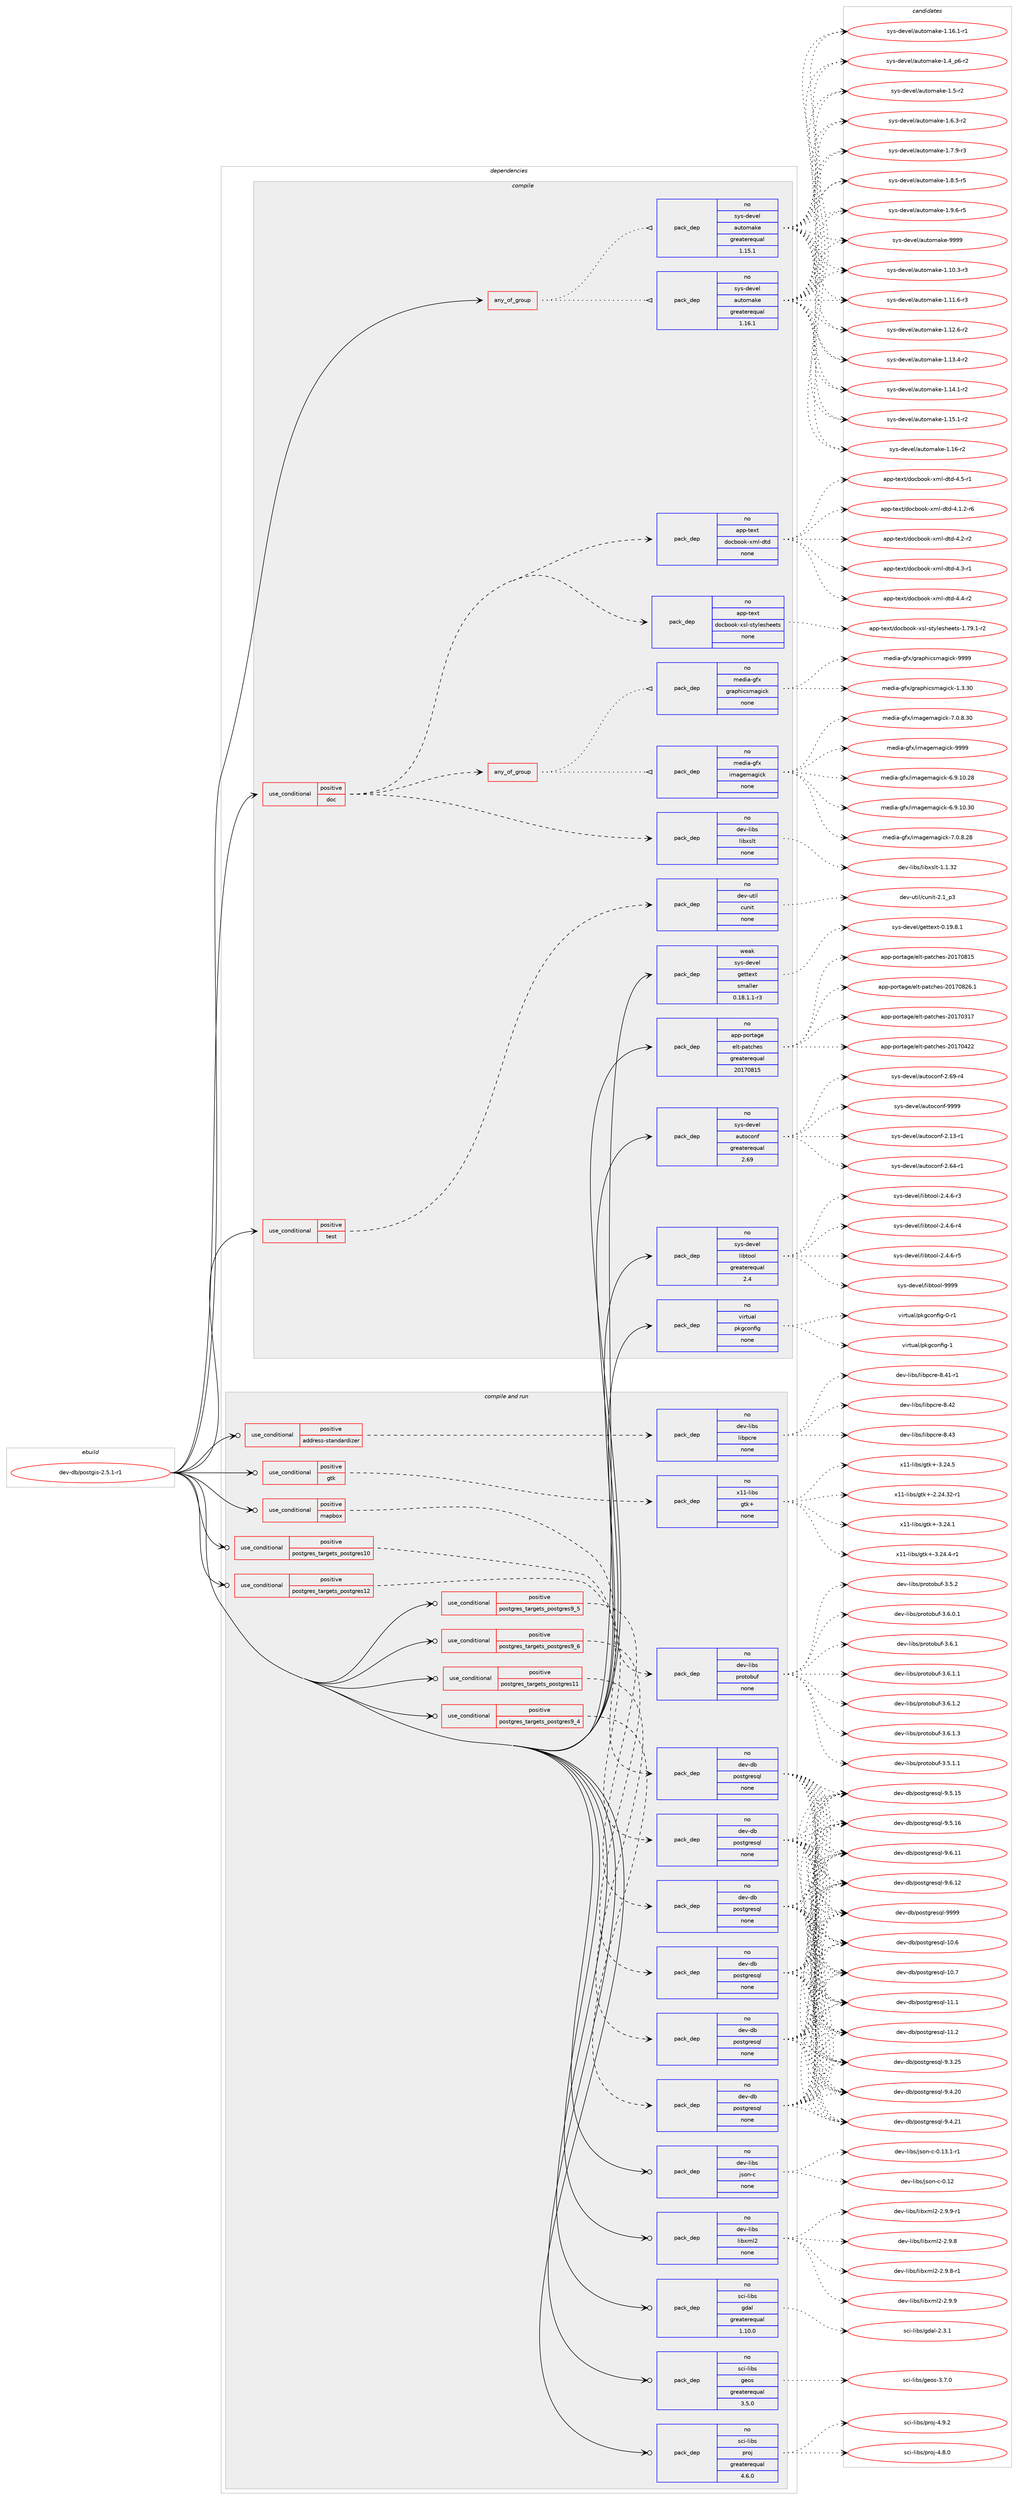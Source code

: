 digraph prolog {

# *************
# Graph options
# *************

newrank=true;
concentrate=true;
compound=true;
graph [rankdir=LR,fontname=Helvetica,fontsize=10,ranksep=1.5];#, ranksep=2.5, nodesep=0.2];
edge  [arrowhead=vee];
node  [fontname=Helvetica,fontsize=10];

# **********
# The ebuild
# **********

subgraph cluster_leftcol {
color=gray;
rank=same;
label=<<i>ebuild</i>>;
id [label="dev-db/postgis-2.5.1-r1", color=red, width=4, href="../dev-db/postgis-2.5.1-r1.svg"];
}

# ****************
# The dependencies
# ****************

subgraph cluster_midcol {
color=gray;
label=<<i>dependencies</i>>;
subgraph cluster_compile {
fillcolor="#eeeeee";
style=filled;
label=<<i>compile</i>>;
subgraph any20413 {
dependency1321764 [label=<<TABLE BORDER="0" CELLBORDER="1" CELLSPACING="0" CELLPADDING="4"><TR><TD CELLPADDING="10">any_of_group</TD></TR></TABLE>>, shape=none, color=red];subgraph pack943168 {
dependency1321765 [label=<<TABLE BORDER="0" CELLBORDER="1" CELLSPACING="0" CELLPADDING="4" WIDTH="220"><TR><TD ROWSPAN="6" CELLPADDING="30">pack_dep</TD></TR><TR><TD WIDTH="110">no</TD></TR><TR><TD>sys-devel</TD></TR><TR><TD>automake</TD></TR><TR><TD>greaterequal</TD></TR><TR><TD>1.16.1</TD></TR></TABLE>>, shape=none, color=blue];
}
dependency1321764:e -> dependency1321765:w [weight=20,style="dotted",arrowhead="oinv"];
subgraph pack943169 {
dependency1321766 [label=<<TABLE BORDER="0" CELLBORDER="1" CELLSPACING="0" CELLPADDING="4" WIDTH="220"><TR><TD ROWSPAN="6" CELLPADDING="30">pack_dep</TD></TR><TR><TD WIDTH="110">no</TD></TR><TR><TD>sys-devel</TD></TR><TR><TD>automake</TD></TR><TR><TD>greaterequal</TD></TR><TR><TD>1.15.1</TD></TR></TABLE>>, shape=none, color=blue];
}
dependency1321764:e -> dependency1321766:w [weight=20,style="dotted",arrowhead="oinv"];
}
id:e -> dependency1321764:w [weight=20,style="solid",arrowhead="vee"];
subgraph cond357631 {
dependency1321767 [label=<<TABLE BORDER="0" CELLBORDER="1" CELLSPACING="0" CELLPADDING="4"><TR><TD ROWSPAN="3" CELLPADDING="10">use_conditional</TD></TR><TR><TD>positive</TD></TR><TR><TD>doc</TD></TR></TABLE>>, shape=none, color=red];
subgraph pack943170 {
dependency1321768 [label=<<TABLE BORDER="0" CELLBORDER="1" CELLSPACING="0" CELLPADDING="4" WIDTH="220"><TR><TD ROWSPAN="6" CELLPADDING="30">pack_dep</TD></TR><TR><TD WIDTH="110">no</TD></TR><TR><TD>app-text</TD></TR><TR><TD>docbook-xsl-stylesheets</TD></TR><TR><TD>none</TD></TR><TR><TD></TD></TR></TABLE>>, shape=none, color=blue];
}
dependency1321767:e -> dependency1321768:w [weight=20,style="dashed",arrowhead="vee"];
subgraph pack943171 {
dependency1321769 [label=<<TABLE BORDER="0" CELLBORDER="1" CELLSPACING="0" CELLPADDING="4" WIDTH="220"><TR><TD ROWSPAN="6" CELLPADDING="30">pack_dep</TD></TR><TR><TD WIDTH="110">no</TD></TR><TR><TD>app-text</TD></TR><TR><TD>docbook-xml-dtd</TD></TR><TR><TD>none</TD></TR><TR><TD></TD></TR></TABLE>>, shape=none, color=blue];
}
dependency1321767:e -> dependency1321769:w [weight=20,style="dashed",arrowhead="vee"];
subgraph pack943172 {
dependency1321770 [label=<<TABLE BORDER="0" CELLBORDER="1" CELLSPACING="0" CELLPADDING="4" WIDTH="220"><TR><TD ROWSPAN="6" CELLPADDING="30">pack_dep</TD></TR><TR><TD WIDTH="110">no</TD></TR><TR><TD>dev-libs</TD></TR><TR><TD>libxslt</TD></TR><TR><TD>none</TD></TR><TR><TD></TD></TR></TABLE>>, shape=none, color=blue];
}
dependency1321767:e -> dependency1321770:w [weight=20,style="dashed",arrowhead="vee"];
subgraph any20414 {
dependency1321771 [label=<<TABLE BORDER="0" CELLBORDER="1" CELLSPACING="0" CELLPADDING="4"><TR><TD CELLPADDING="10">any_of_group</TD></TR></TABLE>>, shape=none, color=red];subgraph pack943173 {
dependency1321772 [label=<<TABLE BORDER="0" CELLBORDER="1" CELLSPACING="0" CELLPADDING="4" WIDTH="220"><TR><TD ROWSPAN="6" CELLPADDING="30">pack_dep</TD></TR><TR><TD WIDTH="110">no</TD></TR><TR><TD>media-gfx</TD></TR><TR><TD>imagemagick</TD></TR><TR><TD>none</TD></TR><TR><TD></TD></TR></TABLE>>, shape=none, color=blue];
}
dependency1321771:e -> dependency1321772:w [weight=20,style="dotted",arrowhead="oinv"];
subgraph pack943174 {
dependency1321773 [label=<<TABLE BORDER="0" CELLBORDER="1" CELLSPACING="0" CELLPADDING="4" WIDTH="220"><TR><TD ROWSPAN="6" CELLPADDING="30">pack_dep</TD></TR><TR><TD WIDTH="110">no</TD></TR><TR><TD>media-gfx</TD></TR><TR><TD>graphicsmagick</TD></TR><TR><TD>none</TD></TR><TR><TD></TD></TR></TABLE>>, shape=none, color=blue];
}
dependency1321771:e -> dependency1321773:w [weight=20,style="dotted",arrowhead="oinv"];
}
dependency1321767:e -> dependency1321771:w [weight=20,style="dashed",arrowhead="vee"];
}
id:e -> dependency1321767:w [weight=20,style="solid",arrowhead="vee"];
subgraph cond357632 {
dependency1321774 [label=<<TABLE BORDER="0" CELLBORDER="1" CELLSPACING="0" CELLPADDING="4"><TR><TD ROWSPAN="3" CELLPADDING="10">use_conditional</TD></TR><TR><TD>positive</TD></TR><TR><TD>test</TD></TR></TABLE>>, shape=none, color=red];
subgraph pack943175 {
dependency1321775 [label=<<TABLE BORDER="0" CELLBORDER="1" CELLSPACING="0" CELLPADDING="4" WIDTH="220"><TR><TD ROWSPAN="6" CELLPADDING="30">pack_dep</TD></TR><TR><TD WIDTH="110">no</TD></TR><TR><TD>dev-util</TD></TR><TR><TD>cunit</TD></TR><TR><TD>none</TD></TR><TR><TD></TD></TR></TABLE>>, shape=none, color=blue];
}
dependency1321774:e -> dependency1321775:w [weight=20,style="dashed",arrowhead="vee"];
}
id:e -> dependency1321774:w [weight=20,style="solid",arrowhead="vee"];
subgraph pack943176 {
dependency1321776 [label=<<TABLE BORDER="0" CELLBORDER="1" CELLSPACING="0" CELLPADDING="4" WIDTH="220"><TR><TD ROWSPAN="6" CELLPADDING="30">pack_dep</TD></TR><TR><TD WIDTH="110">no</TD></TR><TR><TD>app-portage</TD></TR><TR><TD>elt-patches</TD></TR><TR><TD>greaterequal</TD></TR><TR><TD>20170815</TD></TR></TABLE>>, shape=none, color=blue];
}
id:e -> dependency1321776:w [weight=20,style="solid",arrowhead="vee"];
subgraph pack943177 {
dependency1321777 [label=<<TABLE BORDER="0" CELLBORDER="1" CELLSPACING="0" CELLPADDING="4" WIDTH="220"><TR><TD ROWSPAN="6" CELLPADDING="30">pack_dep</TD></TR><TR><TD WIDTH="110">no</TD></TR><TR><TD>sys-devel</TD></TR><TR><TD>autoconf</TD></TR><TR><TD>greaterequal</TD></TR><TR><TD>2.69</TD></TR></TABLE>>, shape=none, color=blue];
}
id:e -> dependency1321777:w [weight=20,style="solid",arrowhead="vee"];
subgraph pack943178 {
dependency1321778 [label=<<TABLE BORDER="0" CELLBORDER="1" CELLSPACING="0" CELLPADDING="4" WIDTH="220"><TR><TD ROWSPAN="6" CELLPADDING="30">pack_dep</TD></TR><TR><TD WIDTH="110">no</TD></TR><TR><TD>sys-devel</TD></TR><TR><TD>libtool</TD></TR><TR><TD>greaterequal</TD></TR><TR><TD>2.4</TD></TR></TABLE>>, shape=none, color=blue];
}
id:e -> dependency1321778:w [weight=20,style="solid",arrowhead="vee"];
subgraph pack943179 {
dependency1321779 [label=<<TABLE BORDER="0" CELLBORDER="1" CELLSPACING="0" CELLPADDING="4" WIDTH="220"><TR><TD ROWSPAN="6" CELLPADDING="30">pack_dep</TD></TR><TR><TD WIDTH="110">no</TD></TR><TR><TD>virtual</TD></TR><TR><TD>pkgconfig</TD></TR><TR><TD>none</TD></TR><TR><TD></TD></TR></TABLE>>, shape=none, color=blue];
}
id:e -> dependency1321779:w [weight=20,style="solid",arrowhead="vee"];
subgraph pack943180 {
dependency1321780 [label=<<TABLE BORDER="0" CELLBORDER="1" CELLSPACING="0" CELLPADDING="4" WIDTH="220"><TR><TD ROWSPAN="6" CELLPADDING="30">pack_dep</TD></TR><TR><TD WIDTH="110">weak</TD></TR><TR><TD>sys-devel</TD></TR><TR><TD>gettext</TD></TR><TR><TD>smaller</TD></TR><TR><TD>0.18.1.1-r3</TD></TR></TABLE>>, shape=none, color=blue];
}
id:e -> dependency1321780:w [weight=20,style="solid",arrowhead="vee"];
}
subgraph cluster_compileandrun {
fillcolor="#eeeeee";
style=filled;
label=<<i>compile and run</i>>;
subgraph cond357633 {
dependency1321781 [label=<<TABLE BORDER="0" CELLBORDER="1" CELLSPACING="0" CELLPADDING="4"><TR><TD ROWSPAN="3" CELLPADDING="10">use_conditional</TD></TR><TR><TD>positive</TD></TR><TR><TD>address-standardizer</TD></TR></TABLE>>, shape=none, color=red];
subgraph pack943181 {
dependency1321782 [label=<<TABLE BORDER="0" CELLBORDER="1" CELLSPACING="0" CELLPADDING="4" WIDTH="220"><TR><TD ROWSPAN="6" CELLPADDING="30">pack_dep</TD></TR><TR><TD WIDTH="110">no</TD></TR><TR><TD>dev-libs</TD></TR><TR><TD>libpcre</TD></TR><TR><TD>none</TD></TR><TR><TD></TD></TR></TABLE>>, shape=none, color=blue];
}
dependency1321781:e -> dependency1321782:w [weight=20,style="dashed",arrowhead="vee"];
}
id:e -> dependency1321781:w [weight=20,style="solid",arrowhead="odotvee"];
subgraph cond357634 {
dependency1321783 [label=<<TABLE BORDER="0" CELLBORDER="1" CELLSPACING="0" CELLPADDING="4"><TR><TD ROWSPAN="3" CELLPADDING="10">use_conditional</TD></TR><TR><TD>positive</TD></TR><TR><TD>gtk</TD></TR></TABLE>>, shape=none, color=red];
subgraph pack943182 {
dependency1321784 [label=<<TABLE BORDER="0" CELLBORDER="1" CELLSPACING="0" CELLPADDING="4" WIDTH="220"><TR><TD ROWSPAN="6" CELLPADDING="30">pack_dep</TD></TR><TR><TD WIDTH="110">no</TD></TR><TR><TD>x11-libs</TD></TR><TR><TD>gtk+</TD></TR><TR><TD>none</TD></TR><TR><TD></TD></TR></TABLE>>, shape=none, color=blue];
}
dependency1321783:e -> dependency1321784:w [weight=20,style="dashed",arrowhead="vee"];
}
id:e -> dependency1321783:w [weight=20,style="solid",arrowhead="odotvee"];
subgraph cond357635 {
dependency1321785 [label=<<TABLE BORDER="0" CELLBORDER="1" CELLSPACING="0" CELLPADDING="4"><TR><TD ROWSPAN="3" CELLPADDING="10">use_conditional</TD></TR><TR><TD>positive</TD></TR><TR><TD>mapbox</TD></TR></TABLE>>, shape=none, color=red];
subgraph pack943183 {
dependency1321786 [label=<<TABLE BORDER="0" CELLBORDER="1" CELLSPACING="0" CELLPADDING="4" WIDTH="220"><TR><TD ROWSPAN="6" CELLPADDING="30">pack_dep</TD></TR><TR><TD WIDTH="110">no</TD></TR><TR><TD>dev-libs</TD></TR><TR><TD>protobuf</TD></TR><TR><TD>none</TD></TR><TR><TD></TD></TR></TABLE>>, shape=none, color=blue];
}
dependency1321785:e -> dependency1321786:w [weight=20,style="dashed",arrowhead="vee"];
}
id:e -> dependency1321785:w [weight=20,style="solid",arrowhead="odotvee"];
subgraph cond357636 {
dependency1321787 [label=<<TABLE BORDER="0" CELLBORDER="1" CELLSPACING="0" CELLPADDING="4"><TR><TD ROWSPAN="3" CELLPADDING="10">use_conditional</TD></TR><TR><TD>positive</TD></TR><TR><TD>postgres_targets_postgres10</TD></TR></TABLE>>, shape=none, color=red];
subgraph pack943184 {
dependency1321788 [label=<<TABLE BORDER="0" CELLBORDER="1" CELLSPACING="0" CELLPADDING="4" WIDTH="220"><TR><TD ROWSPAN="6" CELLPADDING="30">pack_dep</TD></TR><TR><TD WIDTH="110">no</TD></TR><TR><TD>dev-db</TD></TR><TR><TD>postgresql</TD></TR><TR><TD>none</TD></TR><TR><TD></TD></TR></TABLE>>, shape=none, color=blue];
}
dependency1321787:e -> dependency1321788:w [weight=20,style="dashed",arrowhead="vee"];
}
id:e -> dependency1321787:w [weight=20,style="solid",arrowhead="odotvee"];
subgraph cond357637 {
dependency1321789 [label=<<TABLE BORDER="0" CELLBORDER="1" CELLSPACING="0" CELLPADDING="4"><TR><TD ROWSPAN="3" CELLPADDING="10">use_conditional</TD></TR><TR><TD>positive</TD></TR><TR><TD>postgres_targets_postgres11</TD></TR></TABLE>>, shape=none, color=red];
subgraph pack943185 {
dependency1321790 [label=<<TABLE BORDER="0" CELLBORDER="1" CELLSPACING="0" CELLPADDING="4" WIDTH="220"><TR><TD ROWSPAN="6" CELLPADDING="30">pack_dep</TD></TR><TR><TD WIDTH="110">no</TD></TR><TR><TD>dev-db</TD></TR><TR><TD>postgresql</TD></TR><TR><TD>none</TD></TR><TR><TD></TD></TR></TABLE>>, shape=none, color=blue];
}
dependency1321789:e -> dependency1321790:w [weight=20,style="dashed",arrowhead="vee"];
}
id:e -> dependency1321789:w [weight=20,style="solid",arrowhead="odotvee"];
subgraph cond357638 {
dependency1321791 [label=<<TABLE BORDER="0" CELLBORDER="1" CELLSPACING="0" CELLPADDING="4"><TR><TD ROWSPAN="3" CELLPADDING="10">use_conditional</TD></TR><TR><TD>positive</TD></TR><TR><TD>postgres_targets_postgres12</TD></TR></TABLE>>, shape=none, color=red];
subgraph pack943186 {
dependency1321792 [label=<<TABLE BORDER="0" CELLBORDER="1" CELLSPACING="0" CELLPADDING="4" WIDTH="220"><TR><TD ROWSPAN="6" CELLPADDING="30">pack_dep</TD></TR><TR><TD WIDTH="110">no</TD></TR><TR><TD>dev-db</TD></TR><TR><TD>postgresql</TD></TR><TR><TD>none</TD></TR><TR><TD></TD></TR></TABLE>>, shape=none, color=blue];
}
dependency1321791:e -> dependency1321792:w [weight=20,style="dashed",arrowhead="vee"];
}
id:e -> dependency1321791:w [weight=20,style="solid",arrowhead="odotvee"];
subgraph cond357639 {
dependency1321793 [label=<<TABLE BORDER="0" CELLBORDER="1" CELLSPACING="0" CELLPADDING="4"><TR><TD ROWSPAN="3" CELLPADDING="10">use_conditional</TD></TR><TR><TD>positive</TD></TR><TR><TD>postgres_targets_postgres9_4</TD></TR></TABLE>>, shape=none, color=red];
subgraph pack943187 {
dependency1321794 [label=<<TABLE BORDER="0" CELLBORDER="1" CELLSPACING="0" CELLPADDING="4" WIDTH="220"><TR><TD ROWSPAN="6" CELLPADDING="30">pack_dep</TD></TR><TR><TD WIDTH="110">no</TD></TR><TR><TD>dev-db</TD></TR><TR><TD>postgresql</TD></TR><TR><TD>none</TD></TR><TR><TD></TD></TR></TABLE>>, shape=none, color=blue];
}
dependency1321793:e -> dependency1321794:w [weight=20,style="dashed",arrowhead="vee"];
}
id:e -> dependency1321793:w [weight=20,style="solid",arrowhead="odotvee"];
subgraph cond357640 {
dependency1321795 [label=<<TABLE BORDER="0" CELLBORDER="1" CELLSPACING="0" CELLPADDING="4"><TR><TD ROWSPAN="3" CELLPADDING="10">use_conditional</TD></TR><TR><TD>positive</TD></TR><TR><TD>postgres_targets_postgres9_5</TD></TR></TABLE>>, shape=none, color=red];
subgraph pack943188 {
dependency1321796 [label=<<TABLE BORDER="0" CELLBORDER="1" CELLSPACING="0" CELLPADDING="4" WIDTH="220"><TR><TD ROWSPAN="6" CELLPADDING="30">pack_dep</TD></TR><TR><TD WIDTH="110">no</TD></TR><TR><TD>dev-db</TD></TR><TR><TD>postgresql</TD></TR><TR><TD>none</TD></TR><TR><TD></TD></TR></TABLE>>, shape=none, color=blue];
}
dependency1321795:e -> dependency1321796:w [weight=20,style="dashed",arrowhead="vee"];
}
id:e -> dependency1321795:w [weight=20,style="solid",arrowhead="odotvee"];
subgraph cond357641 {
dependency1321797 [label=<<TABLE BORDER="0" CELLBORDER="1" CELLSPACING="0" CELLPADDING="4"><TR><TD ROWSPAN="3" CELLPADDING="10">use_conditional</TD></TR><TR><TD>positive</TD></TR><TR><TD>postgres_targets_postgres9_6</TD></TR></TABLE>>, shape=none, color=red];
subgraph pack943189 {
dependency1321798 [label=<<TABLE BORDER="0" CELLBORDER="1" CELLSPACING="0" CELLPADDING="4" WIDTH="220"><TR><TD ROWSPAN="6" CELLPADDING="30">pack_dep</TD></TR><TR><TD WIDTH="110">no</TD></TR><TR><TD>dev-db</TD></TR><TR><TD>postgresql</TD></TR><TR><TD>none</TD></TR><TR><TD></TD></TR></TABLE>>, shape=none, color=blue];
}
dependency1321797:e -> dependency1321798:w [weight=20,style="dashed",arrowhead="vee"];
}
id:e -> dependency1321797:w [weight=20,style="solid",arrowhead="odotvee"];
subgraph pack943190 {
dependency1321799 [label=<<TABLE BORDER="0" CELLBORDER="1" CELLSPACING="0" CELLPADDING="4" WIDTH="220"><TR><TD ROWSPAN="6" CELLPADDING="30">pack_dep</TD></TR><TR><TD WIDTH="110">no</TD></TR><TR><TD>dev-libs</TD></TR><TR><TD>json-c</TD></TR><TR><TD>none</TD></TR><TR><TD></TD></TR></TABLE>>, shape=none, color=blue];
}
id:e -> dependency1321799:w [weight=20,style="solid",arrowhead="odotvee"];
subgraph pack943191 {
dependency1321800 [label=<<TABLE BORDER="0" CELLBORDER="1" CELLSPACING="0" CELLPADDING="4" WIDTH="220"><TR><TD ROWSPAN="6" CELLPADDING="30">pack_dep</TD></TR><TR><TD WIDTH="110">no</TD></TR><TR><TD>dev-libs</TD></TR><TR><TD>libxml2</TD></TR><TR><TD>none</TD></TR><TR><TD></TD></TR></TABLE>>, shape=none, color=blue];
}
id:e -> dependency1321800:w [weight=20,style="solid",arrowhead="odotvee"];
subgraph pack943192 {
dependency1321801 [label=<<TABLE BORDER="0" CELLBORDER="1" CELLSPACING="0" CELLPADDING="4" WIDTH="220"><TR><TD ROWSPAN="6" CELLPADDING="30">pack_dep</TD></TR><TR><TD WIDTH="110">no</TD></TR><TR><TD>sci-libs</TD></TR><TR><TD>gdal</TD></TR><TR><TD>greaterequal</TD></TR><TR><TD>1.10.0</TD></TR></TABLE>>, shape=none, color=blue];
}
id:e -> dependency1321801:w [weight=20,style="solid",arrowhead="odotvee"];
subgraph pack943193 {
dependency1321802 [label=<<TABLE BORDER="0" CELLBORDER="1" CELLSPACING="0" CELLPADDING="4" WIDTH="220"><TR><TD ROWSPAN="6" CELLPADDING="30">pack_dep</TD></TR><TR><TD WIDTH="110">no</TD></TR><TR><TD>sci-libs</TD></TR><TR><TD>geos</TD></TR><TR><TD>greaterequal</TD></TR><TR><TD>3.5.0</TD></TR></TABLE>>, shape=none, color=blue];
}
id:e -> dependency1321802:w [weight=20,style="solid",arrowhead="odotvee"];
subgraph pack943194 {
dependency1321803 [label=<<TABLE BORDER="0" CELLBORDER="1" CELLSPACING="0" CELLPADDING="4" WIDTH="220"><TR><TD ROWSPAN="6" CELLPADDING="30">pack_dep</TD></TR><TR><TD WIDTH="110">no</TD></TR><TR><TD>sci-libs</TD></TR><TR><TD>proj</TD></TR><TR><TD>greaterequal</TD></TR><TR><TD>4.6.0</TD></TR></TABLE>>, shape=none, color=blue];
}
id:e -> dependency1321803:w [weight=20,style="solid",arrowhead="odotvee"];
}
subgraph cluster_run {
fillcolor="#eeeeee";
style=filled;
label=<<i>run</i>>;
}
}

# **************
# The candidates
# **************

subgraph cluster_choices {
rank=same;
color=gray;
label=<<i>candidates</i>>;

subgraph choice943168 {
color=black;
nodesep=1;
choice11512111545100101118101108479711711611110997107101454946494846514511451 [label="sys-devel/automake-1.10.3-r3", color=red, width=4,href="../sys-devel/automake-1.10.3-r3.svg"];
choice11512111545100101118101108479711711611110997107101454946494946544511451 [label="sys-devel/automake-1.11.6-r3", color=red, width=4,href="../sys-devel/automake-1.11.6-r3.svg"];
choice11512111545100101118101108479711711611110997107101454946495046544511450 [label="sys-devel/automake-1.12.6-r2", color=red, width=4,href="../sys-devel/automake-1.12.6-r2.svg"];
choice11512111545100101118101108479711711611110997107101454946495146524511450 [label="sys-devel/automake-1.13.4-r2", color=red, width=4,href="../sys-devel/automake-1.13.4-r2.svg"];
choice11512111545100101118101108479711711611110997107101454946495246494511450 [label="sys-devel/automake-1.14.1-r2", color=red, width=4,href="../sys-devel/automake-1.14.1-r2.svg"];
choice11512111545100101118101108479711711611110997107101454946495346494511450 [label="sys-devel/automake-1.15.1-r2", color=red, width=4,href="../sys-devel/automake-1.15.1-r2.svg"];
choice1151211154510010111810110847971171161111099710710145494649544511450 [label="sys-devel/automake-1.16-r2", color=red, width=4,href="../sys-devel/automake-1.16-r2.svg"];
choice11512111545100101118101108479711711611110997107101454946495446494511449 [label="sys-devel/automake-1.16.1-r1", color=red, width=4,href="../sys-devel/automake-1.16.1-r1.svg"];
choice115121115451001011181011084797117116111109971071014549465295112544511450 [label="sys-devel/automake-1.4_p6-r2", color=red, width=4,href="../sys-devel/automake-1.4_p6-r2.svg"];
choice11512111545100101118101108479711711611110997107101454946534511450 [label="sys-devel/automake-1.5-r2", color=red, width=4,href="../sys-devel/automake-1.5-r2.svg"];
choice115121115451001011181011084797117116111109971071014549465446514511450 [label="sys-devel/automake-1.6.3-r2", color=red, width=4,href="../sys-devel/automake-1.6.3-r2.svg"];
choice115121115451001011181011084797117116111109971071014549465546574511451 [label="sys-devel/automake-1.7.9-r3", color=red, width=4,href="../sys-devel/automake-1.7.9-r3.svg"];
choice115121115451001011181011084797117116111109971071014549465646534511453 [label="sys-devel/automake-1.8.5-r5", color=red, width=4,href="../sys-devel/automake-1.8.5-r5.svg"];
choice115121115451001011181011084797117116111109971071014549465746544511453 [label="sys-devel/automake-1.9.6-r5", color=red, width=4,href="../sys-devel/automake-1.9.6-r5.svg"];
choice115121115451001011181011084797117116111109971071014557575757 [label="sys-devel/automake-9999", color=red, width=4,href="../sys-devel/automake-9999.svg"];
dependency1321765:e -> choice11512111545100101118101108479711711611110997107101454946494846514511451:w [style=dotted,weight="100"];
dependency1321765:e -> choice11512111545100101118101108479711711611110997107101454946494946544511451:w [style=dotted,weight="100"];
dependency1321765:e -> choice11512111545100101118101108479711711611110997107101454946495046544511450:w [style=dotted,weight="100"];
dependency1321765:e -> choice11512111545100101118101108479711711611110997107101454946495146524511450:w [style=dotted,weight="100"];
dependency1321765:e -> choice11512111545100101118101108479711711611110997107101454946495246494511450:w [style=dotted,weight="100"];
dependency1321765:e -> choice11512111545100101118101108479711711611110997107101454946495346494511450:w [style=dotted,weight="100"];
dependency1321765:e -> choice1151211154510010111810110847971171161111099710710145494649544511450:w [style=dotted,weight="100"];
dependency1321765:e -> choice11512111545100101118101108479711711611110997107101454946495446494511449:w [style=dotted,weight="100"];
dependency1321765:e -> choice115121115451001011181011084797117116111109971071014549465295112544511450:w [style=dotted,weight="100"];
dependency1321765:e -> choice11512111545100101118101108479711711611110997107101454946534511450:w [style=dotted,weight="100"];
dependency1321765:e -> choice115121115451001011181011084797117116111109971071014549465446514511450:w [style=dotted,weight="100"];
dependency1321765:e -> choice115121115451001011181011084797117116111109971071014549465546574511451:w [style=dotted,weight="100"];
dependency1321765:e -> choice115121115451001011181011084797117116111109971071014549465646534511453:w [style=dotted,weight="100"];
dependency1321765:e -> choice115121115451001011181011084797117116111109971071014549465746544511453:w [style=dotted,weight="100"];
dependency1321765:e -> choice115121115451001011181011084797117116111109971071014557575757:w [style=dotted,weight="100"];
}
subgraph choice943169 {
color=black;
nodesep=1;
choice11512111545100101118101108479711711611110997107101454946494846514511451 [label="sys-devel/automake-1.10.3-r3", color=red, width=4,href="../sys-devel/automake-1.10.3-r3.svg"];
choice11512111545100101118101108479711711611110997107101454946494946544511451 [label="sys-devel/automake-1.11.6-r3", color=red, width=4,href="../sys-devel/automake-1.11.6-r3.svg"];
choice11512111545100101118101108479711711611110997107101454946495046544511450 [label="sys-devel/automake-1.12.6-r2", color=red, width=4,href="../sys-devel/automake-1.12.6-r2.svg"];
choice11512111545100101118101108479711711611110997107101454946495146524511450 [label="sys-devel/automake-1.13.4-r2", color=red, width=4,href="../sys-devel/automake-1.13.4-r2.svg"];
choice11512111545100101118101108479711711611110997107101454946495246494511450 [label="sys-devel/automake-1.14.1-r2", color=red, width=4,href="../sys-devel/automake-1.14.1-r2.svg"];
choice11512111545100101118101108479711711611110997107101454946495346494511450 [label="sys-devel/automake-1.15.1-r2", color=red, width=4,href="../sys-devel/automake-1.15.1-r2.svg"];
choice1151211154510010111810110847971171161111099710710145494649544511450 [label="sys-devel/automake-1.16-r2", color=red, width=4,href="../sys-devel/automake-1.16-r2.svg"];
choice11512111545100101118101108479711711611110997107101454946495446494511449 [label="sys-devel/automake-1.16.1-r1", color=red, width=4,href="../sys-devel/automake-1.16.1-r1.svg"];
choice115121115451001011181011084797117116111109971071014549465295112544511450 [label="sys-devel/automake-1.4_p6-r2", color=red, width=4,href="../sys-devel/automake-1.4_p6-r2.svg"];
choice11512111545100101118101108479711711611110997107101454946534511450 [label="sys-devel/automake-1.5-r2", color=red, width=4,href="../sys-devel/automake-1.5-r2.svg"];
choice115121115451001011181011084797117116111109971071014549465446514511450 [label="sys-devel/automake-1.6.3-r2", color=red, width=4,href="../sys-devel/automake-1.6.3-r2.svg"];
choice115121115451001011181011084797117116111109971071014549465546574511451 [label="sys-devel/automake-1.7.9-r3", color=red, width=4,href="../sys-devel/automake-1.7.9-r3.svg"];
choice115121115451001011181011084797117116111109971071014549465646534511453 [label="sys-devel/automake-1.8.5-r5", color=red, width=4,href="../sys-devel/automake-1.8.5-r5.svg"];
choice115121115451001011181011084797117116111109971071014549465746544511453 [label="sys-devel/automake-1.9.6-r5", color=red, width=4,href="../sys-devel/automake-1.9.6-r5.svg"];
choice115121115451001011181011084797117116111109971071014557575757 [label="sys-devel/automake-9999", color=red, width=4,href="../sys-devel/automake-9999.svg"];
dependency1321766:e -> choice11512111545100101118101108479711711611110997107101454946494846514511451:w [style=dotted,weight="100"];
dependency1321766:e -> choice11512111545100101118101108479711711611110997107101454946494946544511451:w [style=dotted,weight="100"];
dependency1321766:e -> choice11512111545100101118101108479711711611110997107101454946495046544511450:w [style=dotted,weight="100"];
dependency1321766:e -> choice11512111545100101118101108479711711611110997107101454946495146524511450:w [style=dotted,weight="100"];
dependency1321766:e -> choice11512111545100101118101108479711711611110997107101454946495246494511450:w [style=dotted,weight="100"];
dependency1321766:e -> choice11512111545100101118101108479711711611110997107101454946495346494511450:w [style=dotted,weight="100"];
dependency1321766:e -> choice1151211154510010111810110847971171161111099710710145494649544511450:w [style=dotted,weight="100"];
dependency1321766:e -> choice11512111545100101118101108479711711611110997107101454946495446494511449:w [style=dotted,weight="100"];
dependency1321766:e -> choice115121115451001011181011084797117116111109971071014549465295112544511450:w [style=dotted,weight="100"];
dependency1321766:e -> choice11512111545100101118101108479711711611110997107101454946534511450:w [style=dotted,weight="100"];
dependency1321766:e -> choice115121115451001011181011084797117116111109971071014549465446514511450:w [style=dotted,weight="100"];
dependency1321766:e -> choice115121115451001011181011084797117116111109971071014549465546574511451:w [style=dotted,weight="100"];
dependency1321766:e -> choice115121115451001011181011084797117116111109971071014549465646534511453:w [style=dotted,weight="100"];
dependency1321766:e -> choice115121115451001011181011084797117116111109971071014549465746544511453:w [style=dotted,weight="100"];
dependency1321766:e -> choice115121115451001011181011084797117116111109971071014557575757:w [style=dotted,weight="100"];
}
subgraph choice943170 {
color=black;
nodesep=1;
choice97112112451161011201164710011199981111111074512011510845115116121108101115104101101116115454946555746494511450 [label="app-text/docbook-xsl-stylesheets-1.79.1-r2", color=red, width=4,href="../app-text/docbook-xsl-stylesheets-1.79.1-r2.svg"];
dependency1321768:e -> choice97112112451161011201164710011199981111111074512011510845115116121108101115104101101116115454946555746494511450:w [style=dotted,weight="100"];
}
subgraph choice943171 {
color=black;
nodesep=1;
choice971121124511610112011647100111999811111110745120109108451001161004552464946504511454 [label="app-text/docbook-xml-dtd-4.1.2-r6", color=red, width=4,href="../app-text/docbook-xml-dtd-4.1.2-r6.svg"];
choice97112112451161011201164710011199981111111074512010910845100116100455246504511450 [label="app-text/docbook-xml-dtd-4.2-r2", color=red, width=4,href="../app-text/docbook-xml-dtd-4.2-r2.svg"];
choice97112112451161011201164710011199981111111074512010910845100116100455246514511449 [label="app-text/docbook-xml-dtd-4.3-r1", color=red, width=4,href="../app-text/docbook-xml-dtd-4.3-r1.svg"];
choice97112112451161011201164710011199981111111074512010910845100116100455246524511450 [label="app-text/docbook-xml-dtd-4.4-r2", color=red, width=4,href="../app-text/docbook-xml-dtd-4.4-r2.svg"];
choice97112112451161011201164710011199981111111074512010910845100116100455246534511449 [label="app-text/docbook-xml-dtd-4.5-r1", color=red, width=4,href="../app-text/docbook-xml-dtd-4.5-r1.svg"];
dependency1321769:e -> choice971121124511610112011647100111999811111110745120109108451001161004552464946504511454:w [style=dotted,weight="100"];
dependency1321769:e -> choice97112112451161011201164710011199981111111074512010910845100116100455246504511450:w [style=dotted,weight="100"];
dependency1321769:e -> choice97112112451161011201164710011199981111111074512010910845100116100455246514511449:w [style=dotted,weight="100"];
dependency1321769:e -> choice97112112451161011201164710011199981111111074512010910845100116100455246524511450:w [style=dotted,weight="100"];
dependency1321769:e -> choice97112112451161011201164710011199981111111074512010910845100116100455246534511449:w [style=dotted,weight="100"];
}
subgraph choice943172 {
color=black;
nodesep=1;
choice1001011184510810598115471081059812011510811645494649465150 [label="dev-libs/libxslt-1.1.32", color=red, width=4,href="../dev-libs/libxslt-1.1.32.svg"];
dependency1321770:e -> choice1001011184510810598115471081059812011510811645494649465150:w [style=dotted,weight="100"];
}
subgraph choice943173 {
color=black;
nodesep=1;
choice10910110010597451031021204710510997103101109971031059910745544657464948465056 [label="media-gfx/imagemagick-6.9.10.28", color=red, width=4,href="../media-gfx/imagemagick-6.9.10.28.svg"];
choice10910110010597451031021204710510997103101109971031059910745544657464948465148 [label="media-gfx/imagemagick-6.9.10.30", color=red, width=4,href="../media-gfx/imagemagick-6.9.10.30.svg"];
choice109101100105974510310212047105109971031011099710310599107455546484656465056 [label="media-gfx/imagemagick-7.0.8.28", color=red, width=4,href="../media-gfx/imagemagick-7.0.8.28.svg"];
choice109101100105974510310212047105109971031011099710310599107455546484656465148 [label="media-gfx/imagemagick-7.0.8.30", color=red, width=4,href="../media-gfx/imagemagick-7.0.8.30.svg"];
choice1091011001059745103102120471051099710310110997103105991074557575757 [label="media-gfx/imagemagick-9999", color=red, width=4,href="../media-gfx/imagemagick-9999.svg"];
dependency1321772:e -> choice10910110010597451031021204710510997103101109971031059910745544657464948465056:w [style=dotted,weight="100"];
dependency1321772:e -> choice10910110010597451031021204710510997103101109971031059910745544657464948465148:w [style=dotted,weight="100"];
dependency1321772:e -> choice109101100105974510310212047105109971031011099710310599107455546484656465056:w [style=dotted,weight="100"];
dependency1321772:e -> choice109101100105974510310212047105109971031011099710310599107455546484656465148:w [style=dotted,weight="100"];
dependency1321772:e -> choice1091011001059745103102120471051099710310110997103105991074557575757:w [style=dotted,weight="100"];
}
subgraph choice943174 {
color=black;
nodesep=1;
choice1091011001059745103102120471031149711210410599115109971031059910745494651465148 [label="media-gfx/graphicsmagick-1.3.30", color=red, width=4,href="../media-gfx/graphicsmagick-1.3.30.svg"];
choice109101100105974510310212047103114971121041059911510997103105991074557575757 [label="media-gfx/graphicsmagick-9999", color=red, width=4,href="../media-gfx/graphicsmagick-9999.svg"];
dependency1321773:e -> choice1091011001059745103102120471031149711210410599115109971031059910745494651465148:w [style=dotted,weight="100"];
dependency1321773:e -> choice109101100105974510310212047103114971121041059911510997103105991074557575757:w [style=dotted,weight="100"];
}
subgraph choice943175 {
color=black;
nodesep=1;
choice100101118451171161051084799117110105116455046499511251 [label="dev-util/cunit-2.1_p3", color=red, width=4,href="../dev-util/cunit-2.1_p3.svg"];
dependency1321775:e -> choice100101118451171161051084799117110105116455046499511251:w [style=dotted,weight="100"];
}
subgraph choice943176 {
color=black;
nodesep=1;
choice97112112451121111141169710310147101108116451129711699104101115455048495548514955 [label="app-portage/elt-patches-20170317", color=red, width=4,href="../app-portage/elt-patches-20170317.svg"];
choice97112112451121111141169710310147101108116451129711699104101115455048495548525050 [label="app-portage/elt-patches-20170422", color=red, width=4,href="../app-portage/elt-patches-20170422.svg"];
choice97112112451121111141169710310147101108116451129711699104101115455048495548564953 [label="app-portage/elt-patches-20170815", color=red, width=4,href="../app-portage/elt-patches-20170815.svg"];
choice971121124511211111411697103101471011081164511297116991041011154550484955485650544649 [label="app-portage/elt-patches-20170826.1", color=red, width=4,href="../app-portage/elt-patches-20170826.1.svg"];
dependency1321776:e -> choice97112112451121111141169710310147101108116451129711699104101115455048495548514955:w [style=dotted,weight="100"];
dependency1321776:e -> choice97112112451121111141169710310147101108116451129711699104101115455048495548525050:w [style=dotted,weight="100"];
dependency1321776:e -> choice97112112451121111141169710310147101108116451129711699104101115455048495548564953:w [style=dotted,weight="100"];
dependency1321776:e -> choice971121124511211111411697103101471011081164511297116991041011154550484955485650544649:w [style=dotted,weight="100"];
}
subgraph choice943177 {
color=black;
nodesep=1;
choice1151211154510010111810110847971171161119911111010245504649514511449 [label="sys-devel/autoconf-2.13-r1", color=red, width=4,href="../sys-devel/autoconf-2.13-r1.svg"];
choice1151211154510010111810110847971171161119911111010245504654524511449 [label="sys-devel/autoconf-2.64-r1", color=red, width=4,href="../sys-devel/autoconf-2.64-r1.svg"];
choice1151211154510010111810110847971171161119911111010245504654574511452 [label="sys-devel/autoconf-2.69-r4", color=red, width=4,href="../sys-devel/autoconf-2.69-r4.svg"];
choice115121115451001011181011084797117116111991111101024557575757 [label="sys-devel/autoconf-9999", color=red, width=4,href="../sys-devel/autoconf-9999.svg"];
dependency1321777:e -> choice1151211154510010111810110847971171161119911111010245504649514511449:w [style=dotted,weight="100"];
dependency1321777:e -> choice1151211154510010111810110847971171161119911111010245504654524511449:w [style=dotted,weight="100"];
dependency1321777:e -> choice1151211154510010111810110847971171161119911111010245504654574511452:w [style=dotted,weight="100"];
dependency1321777:e -> choice115121115451001011181011084797117116111991111101024557575757:w [style=dotted,weight="100"];
}
subgraph choice943178 {
color=black;
nodesep=1;
choice1151211154510010111810110847108105981161111111084550465246544511451 [label="sys-devel/libtool-2.4.6-r3", color=red, width=4,href="../sys-devel/libtool-2.4.6-r3.svg"];
choice1151211154510010111810110847108105981161111111084550465246544511452 [label="sys-devel/libtool-2.4.6-r4", color=red, width=4,href="../sys-devel/libtool-2.4.6-r4.svg"];
choice1151211154510010111810110847108105981161111111084550465246544511453 [label="sys-devel/libtool-2.4.6-r5", color=red, width=4,href="../sys-devel/libtool-2.4.6-r5.svg"];
choice1151211154510010111810110847108105981161111111084557575757 [label="sys-devel/libtool-9999", color=red, width=4,href="../sys-devel/libtool-9999.svg"];
dependency1321778:e -> choice1151211154510010111810110847108105981161111111084550465246544511451:w [style=dotted,weight="100"];
dependency1321778:e -> choice1151211154510010111810110847108105981161111111084550465246544511452:w [style=dotted,weight="100"];
dependency1321778:e -> choice1151211154510010111810110847108105981161111111084550465246544511453:w [style=dotted,weight="100"];
dependency1321778:e -> choice1151211154510010111810110847108105981161111111084557575757:w [style=dotted,weight="100"];
}
subgraph choice943179 {
color=black;
nodesep=1;
choice11810511411611797108471121071039911111010210510345484511449 [label="virtual/pkgconfig-0-r1", color=red, width=4,href="../virtual/pkgconfig-0-r1.svg"];
choice1181051141161179710847112107103991111101021051034549 [label="virtual/pkgconfig-1", color=red, width=4,href="../virtual/pkgconfig-1.svg"];
dependency1321779:e -> choice11810511411611797108471121071039911111010210510345484511449:w [style=dotted,weight="100"];
dependency1321779:e -> choice1181051141161179710847112107103991111101021051034549:w [style=dotted,weight="100"];
}
subgraph choice943180 {
color=black;
nodesep=1;
choice1151211154510010111810110847103101116116101120116454846495746564649 [label="sys-devel/gettext-0.19.8.1", color=red, width=4,href="../sys-devel/gettext-0.19.8.1.svg"];
dependency1321780:e -> choice1151211154510010111810110847103101116116101120116454846495746564649:w [style=dotted,weight="100"];
}
subgraph choice943181 {
color=black;
nodesep=1;
choice100101118451081059811547108105981129911410145564652494511449 [label="dev-libs/libpcre-8.41-r1", color=red, width=4,href="../dev-libs/libpcre-8.41-r1.svg"];
choice10010111845108105981154710810598112991141014556465250 [label="dev-libs/libpcre-8.42", color=red, width=4,href="../dev-libs/libpcre-8.42.svg"];
choice10010111845108105981154710810598112991141014556465251 [label="dev-libs/libpcre-8.43", color=red, width=4,href="../dev-libs/libpcre-8.43.svg"];
dependency1321782:e -> choice100101118451081059811547108105981129911410145564652494511449:w [style=dotted,weight="100"];
dependency1321782:e -> choice10010111845108105981154710810598112991141014556465250:w [style=dotted,weight="100"];
dependency1321782:e -> choice10010111845108105981154710810598112991141014556465251:w [style=dotted,weight="100"];
}
subgraph choice943182 {
color=black;
nodesep=1;
choice12049494510810598115471031161074345504650524651504511449 [label="x11-libs/gtk+-2.24.32-r1", color=red, width=4,href="../x11-libs/gtk+-2.24.32-r1.svg"];
choice12049494510810598115471031161074345514650524649 [label="x11-libs/gtk+-3.24.1", color=red, width=4,href="../x11-libs/gtk+-3.24.1.svg"];
choice120494945108105981154710311610743455146505246524511449 [label="x11-libs/gtk+-3.24.4-r1", color=red, width=4,href="../x11-libs/gtk+-3.24.4-r1.svg"];
choice12049494510810598115471031161074345514650524653 [label="x11-libs/gtk+-3.24.5", color=red, width=4,href="../x11-libs/gtk+-3.24.5.svg"];
dependency1321784:e -> choice12049494510810598115471031161074345504650524651504511449:w [style=dotted,weight="100"];
dependency1321784:e -> choice12049494510810598115471031161074345514650524649:w [style=dotted,weight="100"];
dependency1321784:e -> choice120494945108105981154710311610743455146505246524511449:w [style=dotted,weight="100"];
dependency1321784:e -> choice12049494510810598115471031161074345514650524653:w [style=dotted,weight="100"];
}
subgraph choice943183 {
color=black;
nodesep=1;
choice100101118451081059811547112114111116111981171024551465346494649 [label="dev-libs/protobuf-3.5.1.1", color=red, width=4,href="../dev-libs/protobuf-3.5.1.1.svg"];
choice10010111845108105981154711211411111611198117102455146534650 [label="dev-libs/protobuf-3.5.2", color=red, width=4,href="../dev-libs/protobuf-3.5.2.svg"];
choice100101118451081059811547112114111116111981171024551465446484649 [label="dev-libs/protobuf-3.6.0.1", color=red, width=4,href="../dev-libs/protobuf-3.6.0.1.svg"];
choice10010111845108105981154711211411111611198117102455146544649 [label="dev-libs/protobuf-3.6.1", color=red, width=4,href="../dev-libs/protobuf-3.6.1.svg"];
choice100101118451081059811547112114111116111981171024551465446494649 [label="dev-libs/protobuf-3.6.1.1", color=red, width=4,href="../dev-libs/protobuf-3.6.1.1.svg"];
choice100101118451081059811547112114111116111981171024551465446494650 [label="dev-libs/protobuf-3.6.1.2", color=red, width=4,href="../dev-libs/protobuf-3.6.1.2.svg"];
choice100101118451081059811547112114111116111981171024551465446494651 [label="dev-libs/protobuf-3.6.1.3", color=red, width=4,href="../dev-libs/protobuf-3.6.1.3.svg"];
dependency1321786:e -> choice100101118451081059811547112114111116111981171024551465346494649:w [style=dotted,weight="100"];
dependency1321786:e -> choice10010111845108105981154711211411111611198117102455146534650:w [style=dotted,weight="100"];
dependency1321786:e -> choice100101118451081059811547112114111116111981171024551465446484649:w [style=dotted,weight="100"];
dependency1321786:e -> choice10010111845108105981154711211411111611198117102455146544649:w [style=dotted,weight="100"];
dependency1321786:e -> choice100101118451081059811547112114111116111981171024551465446494649:w [style=dotted,weight="100"];
dependency1321786:e -> choice100101118451081059811547112114111116111981171024551465446494650:w [style=dotted,weight="100"];
dependency1321786:e -> choice100101118451081059811547112114111116111981171024551465446494651:w [style=dotted,weight="100"];
}
subgraph choice943184 {
color=black;
nodesep=1;
choice1001011184510098471121111151161031141011151131084549484654 [label="dev-db/postgresql-10.6", color=red, width=4,href="../dev-db/postgresql-10.6.svg"];
choice1001011184510098471121111151161031141011151131084549484655 [label="dev-db/postgresql-10.7", color=red, width=4,href="../dev-db/postgresql-10.7.svg"];
choice1001011184510098471121111151161031141011151131084549494649 [label="dev-db/postgresql-11.1", color=red, width=4,href="../dev-db/postgresql-11.1.svg"];
choice1001011184510098471121111151161031141011151131084549494650 [label="dev-db/postgresql-11.2", color=red, width=4,href="../dev-db/postgresql-11.2.svg"];
choice10010111845100984711211111511610311410111511310845574651465053 [label="dev-db/postgresql-9.3.25", color=red, width=4,href="../dev-db/postgresql-9.3.25.svg"];
choice10010111845100984711211111511610311410111511310845574652465048 [label="dev-db/postgresql-9.4.20", color=red, width=4,href="../dev-db/postgresql-9.4.20.svg"];
choice10010111845100984711211111511610311410111511310845574652465049 [label="dev-db/postgresql-9.4.21", color=red, width=4,href="../dev-db/postgresql-9.4.21.svg"];
choice10010111845100984711211111511610311410111511310845574653464953 [label="dev-db/postgresql-9.5.15", color=red, width=4,href="../dev-db/postgresql-9.5.15.svg"];
choice10010111845100984711211111511610311410111511310845574653464954 [label="dev-db/postgresql-9.5.16", color=red, width=4,href="../dev-db/postgresql-9.5.16.svg"];
choice10010111845100984711211111511610311410111511310845574654464949 [label="dev-db/postgresql-9.6.11", color=red, width=4,href="../dev-db/postgresql-9.6.11.svg"];
choice10010111845100984711211111511610311410111511310845574654464950 [label="dev-db/postgresql-9.6.12", color=red, width=4,href="../dev-db/postgresql-9.6.12.svg"];
choice1001011184510098471121111151161031141011151131084557575757 [label="dev-db/postgresql-9999", color=red, width=4,href="../dev-db/postgresql-9999.svg"];
dependency1321788:e -> choice1001011184510098471121111151161031141011151131084549484654:w [style=dotted,weight="100"];
dependency1321788:e -> choice1001011184510098471121111151161031141011151131084549484655:w [style=dotted,weight="100"];
dependency1321788:e -> choice1001011184510098471121111151161031141011151131084549494649:w [style=dotted,weight="100"];
dependency1321788:e -> choice1001011184510098471121111151161031141011151131084549494650:w [style=dotted,weight="100"];
dependency1321788:e -> choice10010111845100984711211111511610311410111511310845574651465053:w [style=dotted,weight="100"];
dependency1321788:e -> choice10010111845100984711211111511610311410111511310845574652465048:w [style=dotted,weight="100"];
dependency1321788:e -> choice10010111845100984711211111511610311410111511310845574652465049:w [style=dotted,weight="100"];
dependency1321788:e -> choice10010111845100984711211111511610311410111511310845574653464953:w [style=dotted,weight="100"];
dependency1321788:e -> choice10010111845100984711211111511610311410111511310845574653464954:w [style=dotted,weight="100"];
dependency1321788:e -> choice10010111845100984711211111511610311410111511310845574654464949:w [style=dotted,weight="100"];
dependency1321788:e -> choice10010111845100984711211111511610311410111511310845574654464950:w [style=dotted,weight="100"];
dependency1321788:e -> choice1001011184510098471121111151161031141011151131084557575757:w [style=dotted,weight="100"];
}
subgraph choice943185 {
color=black;
nodesep=1;
choice1001011184510098471121111151161031141011151131084549484654 [label="dev-db/postgresql-10.6", color=red, width=4,href="../dev-db/postgresql-10.6.svg"];
choice1001011184510098471121111151161031141011151131084549484655 [label="dev-db/postgresql-10.7", color=red, width=4,href="../dev-db/postgresql-10.7.svg"];
choice1001011184510098471121111151161031141011151131084549494649 [label="dev-db/postgresql-11.1", color=red, width=4,href="../dev-db/postgresql-11.1.svg"];
choice1001011184510098471121111151161031141011151131084549494650 [label="dev-db/postgresql-11.2", color=red, width=4,href="../dev-db/postgresql-11.2.svg"];
choice10010111845100984711211111511610311410111511310845574651465053 [label="dev-db/postgresql-9.3.25", color=red, width=4,href="../dev-db/postgresql-9.3.25.svg"];
choice10010111845100984711211111511610311410111511310845574652465048 [label="dev-db/postgresql-9.4.20", color=red, width=4,href="../dev-db/postgresql-9.4.20.svg"];
choice10010111845100984711211111511610311410111511310845574652465049 [label="dev-db/postgresql-9.4.21", color=red, width=4,href="../dev-db/postgresql-9.4.21.svg"];
choice10010111845100984711211111511610311410111511310845574653464953 [label="dev-db/postgresql-9.5.15", color=red, width=4,href="../dev-db/postgresql-9.5.15.svg"];
choice10010111845100984711211111511610311410111511310845574653464954 [label="dev-db/postgresql-9.5.16", color=red, width=4,href="../dev-db/postgresql-9.5.16.svg"];
choice10010111845100984711211111511610311410111511310845574654464949 [label="dev-db/postgresql-9.6.11", color=red, width=4,href="../dev-db/postgresql-9.6.11.svg"];
choice10010111845100984711211111511610311410111511310845574654464950 [label="dev-db/postgresql-9.6.12", color=red, width=4,href="../dev-db/postgresql-9.6.12.svg"];
choice1001011184510098471121111151161031141011151131084557575757 [label="dev-db/postgresql-9999", color=red, width=4,href="../dev-db/postgresql-9999.svg"];
dependency1321790:e -> choice1001011184510098471121111151161031141011151131084549484654:w [style=dotted,weight="100"];
dependency1321790:e -> choice1001011184510098471121111151161031141011151131084549484655:w [style=dotted,weight="100"];
dependency1321790:e -> choice1001011184510098471121111151161031141011151131084549494649:w [style=dotted,weight="100"];
dependency1321790:e -> choice1001011184510098471121111151161031141011151131084549494650:w [style=dotted,weight="100"];
dependency1321790:e -> choice10010111845100984711211111511610311410111511310845574651465053:w [style=dotted,weight="100"];
dependency1321790:e -> choice10010111845100984711211111511610311410111511310845574652465048:w [style=dotted,weight="100"];
dependency1321790:e -> choice10010111845100984711211111511610311410111511310845574652465049:w [style=dotted,weight="100"];
dependency1321790:e -> choice10010111845100984711211111511610311410111511310845574653464953:w [style=dotted,weight="100"];
dependency1321790:e -> choice10010111845100984711211111511610311410111511310845574653464954:w [style=dotted,weight="100"];
dependency1321790:e -> choice10010111845100984711211111511610311410111511310845574654464949:w [style=dotted,weight="100"];
dependency1321790:e -> choice10010111845100984711211111511610311410111511310845574654464950:w [style=dotted,weight="100"];
dependency1321790:e -> choice1001011184510098471121111151161031141011151131084557575757:w [style=dotted,weight="100"];
}
subgraph choice943186 {
color=black;
nodesep=1;
choice1001011184510098471121111151161031141011151131084549484654 [label="dev-db/postgresql-10.6", color=red, width=4,href="../dev-db/postgresql-10.6.svg"];
choice1001011184510098471121111151161031141011151131084549484655 [label="dev-db/postgresql-10.7", color=red, width=4,href="../dev-db/postgresql-10.7.svg"];
choice1001011184510098471121111151161031141011151131084549494649 [label="dev-db/postgresql-11.1", color=red, width=4,href="../dev-db/postgresql-11.1.svg"];
choice1001011184510098471121111151161031141011151131084549494650 [label="dev-db/postgresql-11.2", color=red, width=4,href="../dev-db/postgresql-11.2.svg"];
choice10010111845100984711211111511610311410111511310845574651465053 [label="dev-db/postgresql-9.3.25", color=red, width=4,href="../dev-db/postgresql-9.3.25.svg"];
choice10010111845100984711211111511610311410111511310845574652465048 [label="dev-db/postgresql-9.4.20", color=red, width=4,href="../dev-db/postgresql-9.4.20.svg"];
choice10010111845100984711211111511610311410111511310845574652465049 [label="dev-db/postgresql-9.4.21", color=red, width=4,href="../dev-db/postgresql-9.4.21.svg"];
choice10010111845100984711211111511610311410111511310845574653464953 [label="dev-db/postgresql-9.5.15", color=red, width=4,href="../dev-db/postgresql-9.5.15.svg"];
choice10010111845100984711211111511610311410111511310845574653464954 [label="dev-db/postgresql-9.5.16", color=red, width=4,href="../dev-db/postgresql-9.5.16.svg"];
choice10010111845100984711211111511610311410111511310845574654464949 [label="dev-db/postgresql-9.6.11", color=red, width=4,href="../dev-db/postgresql-9.6.11.svg"];
choice10010111845100984711211111511610311410111511310845574654464950 [label="dev-db/postgresql-9.6.12", color=red, width=4,href="../dev-db/postgresql-9.6.12.svg"];
choice1001011184510098471121111151161031141011151131084557575757 [label="dev-db/postgresql-9999", color=red, width=4,href="../dev-db/postgresql-9999.svg"];
dependency1321792:e -> choice1001011184510098471121111151161031141011151131084549484654:w [style=dotted,weight="100"];
dependency1321792:e -> choice1001011184510098471121111151161031141011151131084549484655:w [style=dotted,weight="100"];
dependency1321792:e -> choice1001011184510098471121111151161031141011151131084549494649:w [style=dotted,weight="100"];
dependency1321792:e -> choice1001011184510098471121111151161031141011151131084549494650:w [style=dotted,weight="100"];
dependency1321792:e -> choice10010111845100984711211111511610311410111511310845574651465053:w [style=dotted,weight="100"];
dependency1321792:e -> choice10010111845100984711211111511610311410111511310845574652465048:w [style=dotted,weight="100"];
dependency1321792:e -> choice10010111845100984711211111511610311410111511310845574652465049:w [style=dotted,weight="100"];
dependency1321792:e -> choice10010111845100984711211111511610311410111511310845574653464953:w [style=dotted,weight="100"];
dependency1321792:e -> choice10010111845100984711211111511610311410111511310845574653464954:w [style=dotted,weight="100"];
dependency1321792:e -> choice10010111845100984711211111511610311410111511310845574654464949:w [style=dotted,weight="100"];
dependency1321792:e -> choice10010111845100984711211111511610311410111511310845574654464950:w [style=dotted,weight="100"];
dependency1321792:e -> choice1001011184510098471121111151161031141011151131084557575757:w [style=dotted,weight="100"];
}
subgraph choice943187 {
color=black;
nodesep=1;
choice1001011184510098471121111151161031141011151131084549484654 [label="dev-db/postgresql-10.6", color=red, width=4,href="../dev-db/postgresql-10.6.svg"];
choice1001011184510098471121111151161031141011151131084549484655 [label="dev-db/postgresql-10.7", color=red, width=4,href="../dev-db/postgresql-10.7.svg"];
choice1001011184510098471121111151161031141011151131084549494649 [label="dev-db/postgresql-11.1", color=red, width=4,href="../dev-db/postgresql-11.1.svg"];
choice1001011184510098471121111151161031141011151131084549494650 [label="dev-db/postgresql-11.2", color=red, width=4,href="../dev-db/postgresql-11.2.svg"];
choice10010111845100984711211111511610311410111511310845574651465053 [label="dev-db/postgresql-9.3.25", color=red, width=4,href="../dev-db/postgresql-9.3.25.svg"];
choice10010111845100984711211111511610311410111511310845574652465048 [label="dev-db/postgresql-9.4.20", color=red, width=4,href="../dev-db/postgresql-9.4.20.svg"];
choice10010111845100984711211111511610311410111511310845574652465049 [label="dev-db/postgresql-9.4.21", color=red, width=4,href="../dev-db/postgresql-9.4.21.svg"];
choice10010111845100984711211111511610311410111511310845574653464953 [label="dev-db/postgresql-9.5.15", color=red, width=4,href="../dev-db/postgresql-9.5.15.svg"];
choice10010111845100984711211111511610311410111511310845574653464954 [label="dev-db/postgresql-9.5.16", color=red, width=4,href="../dev-db/postgresql-9.5.16.svg"];
choice10010111845100984711211111511610311410111511310845574654464949 [label="dev-db/postgresql-9.6.11", color=red, width=4,href="../dev-db/postgresql-9.6.11.svg"];
choice10010111845100984711211111511610311410111511310845574654464950 [label="dev-db/postgresql-9.6.12", color=red, width=4,href="../dev-db/postgresql-9.6.12.svg"];
choice1001011184510098471121111151161031141011151131084557575757 [label="dev-db/postgresql-9999", color=red, width=4,href="../dev-db/postgresql-9999.svg"];
dependency1321794:e -> choice1001011184510098471121111151161031141011151131084549484654:w [style=dotted,weight="100"];
dependency1321794:e -> choice1001011184510098471121111151161031141011151131084549484655:w [style=dotted,weight="100"];
dependency1321794:e -> choice1001011184510098471121111151161031141011151131084549494649:w [style=dotted,weight="100"];
dependency1321794:e -> choice1001011184510098471121111151161031141011151131084549494650:w [style=dotted,weight="100"];
dependency1321794:e -> choice10010111845100984711211111511610311410111511310845574651465053:w [style=dotted,weight="100"];
dependency1321794:e -> choice10010111845100984711211111511610311410111511310845574652465048:w [style=dotted,weight="100"];
dependency1321794:e -> choice10010111845100984711211111511610311410111511310845574652465049:w [style=dotted,weight="100"];
dependency1321794:e -> choice10010111845100984711211111511610311410111511310845574653464953:w [style=dotted,weight="100"];
dependency1321794:e -> choice10010111845100984711211111511610311410111511310845574653464954:w [style=dotted,weight="100"];
dependency1321794:e -> choice10010111845100984711211111511610311410111511310845574654464949:w [style=dotted,weight="100"];
dependency1321794:e -> choice10010111845100984711211111511610311410111511310845574654464950:w [style=dotted,weight="100"];
dependency1321794:e -> choice1001011184510098471121111151161031141011151131084557575757:w [style=dotted,weight="100"];
}
subgraph choice943188 {
color=black;
nodesep=1;
choice1001011184510098471121111151161031141011151131084549484654 [label="dev-db/postgresql-10.6", color=red, width=4,href="../dev-db/postgresql-10.6.svg"];
choice1001011184510098471121111151161031141011151131084549484655 [label="dev-db/postgresql-10.7", color=red, width=4,href="../dev-db/postgresql-10.7.svg"];
choice1001011184510098471121111151161031141011151131084549494649 [label="dev-db/postgresql-11.1", color=red, width=4,href="../dev-db/postgresql-11.1.svg"];
choice1001011184510098471121111151161031141011151131084549494650 [label="dev-db/postgresql-11.2", color=red, width=4,href="../dev-db/postgresql-11.2.svg"];
choice10010111845100984711211111511610311410111511310845574651465053 [label="dev-db/postgresql-9.3.25", color=red, width=4,href="../dev-db/postgresql-9.3.25.svg"];
choice10010111845100984711211111511610311410111511310845574652465048 [label="dev-db/postgresql-9.4.20", color=red, width=4,href="../dev-db/postgresql-9.4.20.svg"];
choice10010111845100984711211111511610311410111511310845574652465049 [label="dev-db/postgresql-9.4.21", color=red, width=4,href="../dev-db/postgresql-9.4.21.svg"];
choice10010111845100984711211111511610311410111511310845574653464953 [label="dev-db/postgresql-9.5.15", color=red, width=4,href="../dev-db/postgresql-9.5.15.svg"];
choice10010111845100984711211111511610311410111511310845574653464954 [label="dev-db/postgresql-9.5.16", color=red, width=4,href="../dev-db/postgresql-9.5.16.svg"];
choice10010111845100984711211111511610311410111511310845574654464949 [label="dev-db/postgresql-9.6.11", color=red, width=4,href="../dev-db/postgresql-9.6.11.svg"];
choice10010111845100984711211111511610311410111511310845574654464950 [label="dev-db/postgresql-9.6.12", color=red, width=4,href="../dev-db/postgresql-9.6.12.svg"];
choice1001011184510098471121111151161031141011151131084557575757 [label="dev-db/postgresql-9999", color=red, width=4,href="../dev-db/postgresql-9999.svg"];
dependency1321796:e -> choice1001011184510098471121111151161031141011151131084549484654:w [style=dotted,weight="100"];
dependency1321796:e -> choice1001011184510098471121111151161031141011151131084549484655:w [style=dotted,weight="100"];
dependency1321796:e -> choice1001011184510098471121111151161031141011151131084549494649:w [style=dotted,weight="100"];
dependency1321796:e -> choice1001011184510098471121111151161031141011151131084549494650:w [style=dotted,weight="100"];
dependency1321796:e -> choice10010111845100984711211111511610311410111511310845574651465053:w [style=dotted,weight="100"];
dependency1321796:e -> choice10010111845100984711211111511610311410111511310845574652465048:w [style=dotted,weight="100"];
dependency1321796:e -> choice10010111845100984711211111511610311410111511310845574652465049:w [style=dotted,weight="100"];
dependency1321796:e -> choice10010111845100984711211111511610311410111511310845574653464953:w [style=dotted,weight="100"];
dependency1321796:e -> choice10010111845100984711211111511610311410111511310845574653464954:w [style=dotted,weight="100"];
dependency1321796:e -> choice10010111845100984711211111511610311410111511310845574654464949:w [style=dotted,weight="100"];
dependency1321796:e -> choice10010111845100984711211111511610311410111511310845574654464950:w [style=dotted,weight="100"];
dependency1321796:e -> choice1001011184510098471121111151161031141011151131084557575757:w [style=dotted,weight="100"];
}
subgraph choice943189 {
color=black;
nodesep=1;
choice1001011184510098471121111151161031141011151131084549484654 [label="dev-db/postgresql-10.6", color=red, width=4,href="../dev-db/postgresql-10.6.svg"];
choice1001011184510098471121111151161031141011151131084549484655 [label="dev-db/postgresql-10.7", color=red, width=4,href="../dev-db/postgresql-10.7.svg"];
choice1001011184510098471121111151161031141011151131084549494649 [label="dev-db/postgresql-11.1", color=red, width=4,href="../dev-db/postgresql-11.1.svg"];
choice1001011184510098471121111151161031141011151131084549494650 [label="dev-db/postgresql-11.2", color=red, width=4,href="../dev-db/postgresql-11.2.svg"];
choice10010111845100984711211111511610311410111511310845574651465053 [label="dev-db/postgresql-9.3.25", color=red, width=4,href="../dev-db/postgresql-9.3.25.svg"];
choice10010111845100984711211111511610311410111511310845574652465048 [label="dev-db/postgresql-9.4.20", color=red, width=4,href="../dev-db/postgresql-9.4.20.svg"];
choice10010111845100984711211111511610311410111511310845574652465049 [label="dev-db/postgresql-9.4.21", color=red, width=4,href="../dev-db/postgresql-9.4.21.svg"];
choice10010111845100984711211111511610311410111511310845574653464953 [label="dev-db/postgresql-9.5.15", color=red, width=4,href="../dev-db/postgresql-9.5.15.svg"];
choice10010111845100984711211111511610311410111511310845574653464954 [label="dev-db/postgresql-9.5.16", color=red, width=4,href="../dev-db/postgresql-9.5.16.svg"];
choice10010111845100984711211111511610311410111511310845574654464949 [label="dev-db/postgresql-9.6.11", color=red, width=4,href="../dev-db/postgresql-9.6.11.svg"];
choice10010111845100984711211111511610311410111511310845574654464950 [label="dev-db/postgresql-9.6.12", color=red, width=4,href="../dev-db/postgresql-9.6.12.svg"];
choice1001011184510098471121111151161031141011151131084557575757 [label="dev-db/postgresql-9999", color=red, width=4,href="../dev-db/postgresql-9999.svg"];
dependency1321798:e -> choice1001011184510098471121111151161031141011151131084549484654:w [style=dotted,weight="100"];
dependency1321798:e -> choice1001011184510098471121111151161031141011151131084549484655:w [style=dotted,weight="100"];
dependency1321798:e -> choice1001011184510098471121111151161031141011151131084549494649:w [style=dotted,weight="100"];
dependency1321798:e -> choice1001011184510098471121111151161031141011151131084549494650:w [style=dotted,weight="100"];
dependency1321798:e -> choice10010111845100984711211111511610311410111511310845574651465053:w [style=dotted,weight="100"];
dependency1321798:e -> choice10010111845100984711211111511610311410111511310845574652465048:w [style=dotted,weight="100"];
dependency1321798:e -> choice10010111845100984711211111511610311410111511310845574652465049:w [style=dotted,weight="100"];
dependency1321798:e -> choice10010111845100984711211111511610311410111511310845574653464953:w [style=dotted,weight="100"];
dependency1321798:e -> choice10010111845100984711211111511610311410111511310845574653464954:w [style=dotted,weight="100"];
dependency1321798:e -> choice10010111845100984711211111511610311410111511310845574654464949:w [style=dotted,weight="100"];
dependency1321798:e -> choice10010111845100984711211111511610311410111511310845574654464950:w [style=dotted,weight="100"];
dependency1321798:e -> choice1001011184510098471121111151161031141011151131084557575757:w [style=dotted,weight="100"];
}
subgraph choice943190 {
color=black;
nodesep=1;
choice10010111845108105981154710611511111045994548464950 [label="dev-libs/json-c-0.12", color=red, width=4,href="../dev-libs/json-c-0.12.svg"];
choice1001011184510810598115471061151111104599454846495146494511449 [label="dev-libs/json-c-0.13.1-r1", color=red, width=4,href="../dev-libs/json-c-0.13.1-r1.svg"];
dependency1321799:e -> choice10010111845108105981154710611511111045994548464950:w [style=dotted,weight="100"];
dependency1321799:e -> choice1001011184510810598115471061151111104599454846495146494511449:w [style=dotted,weight="100"];
}
subgraph choice943191 {
color=black;
nodesep=1;
choice1001011184510810598115471081059812010910850455046574656 [label="dev-libs/libxml2-2.9.8", color=red, width=4,href="../dev-libs/libxml2-2.9.8.svg"];
choice10010111845108105981154710810598120109108504550465746564511449 [label="dev-libs/libxml2-2.9.8-r1", color=red, width=4,href="../dev-libs/libxml2-2.9.8-r1.svg"];
choice1001011184510810598115471081059812010910850455046574657 [label="dev-libs/libxml2-2.9.9", color=red, width=4,href="../dev-libs/libxml2-2.9.9.svg"];
choice10010111845108105981154710810598120109108504550465746574511449 [label="dev-libs/libxml2-2.9.9-r1", color=red, width=4,href="../dev-libs/libxml2-2.9.9-r1.svg"];
dependency1321800:e -> choice1001011184510810598115471081059812010910850455046574656:w [style=dotted,weight="100"];
dependency1321800:e -> choice10010111845108105981154710810598120109108504550465746564511449:w [style=dotted,weight="100"];
dependency1321800:e -> choice1001011184510810598115471081059812010910850455046574657:w [style=dotted,weight="100"];
dependency1321800:e -> choice10010111845108105981154710810598120109108504550465746574511449:w [style=dotted,weight="100"];
}
subgraph choice943192 {
color=black;
nodesep=1;
choice1159910545108105981154710310097108455046514649 [label="sci-libs/gdal-2.3.1", color=red, width=4,href="../sci-libs/gdal-2.3.1.svg"];
dependency1321801:e -> choice1159910545108105981154710310097108455046514649:w [style=dotted,weight="100"];
}
subgraph choice943193 {
color=black;
nodesep=1;
choice11599105451081059811547103101111115455146554648 [label="sci-libs/geos-3.7.0", color=red, width=4,href="../sci-libs/geos-3.7.0.svg"];
dependency1321802:e -> choice11599105451081059811547103101111115455146554648:w [style=dotted,weight="100"];
}
subgraph choice943194 {
color=black;
nodesep=1;
choice11599105451081059811547112114111106455246564648 [label="sci-libs/proj-4.8.0", color=red, width=4,href="../sci-libs/proj-4.8.0.svg"];
choice11599105451081059811547112114111106455246574650 [label="sci-libs/proj-4.9.2", color=red, width=4,href="../sci-libs/proj-4.9.2.svg"];
dependency1321803:e -> choice11599105451081059811547112114111106455246564648:w [style=dotted,weight="100"];
dependency1321803:e -> choice11599105451081059811547112114111106455246574650:w [style=dotted,weight="100"];
}
}

}
